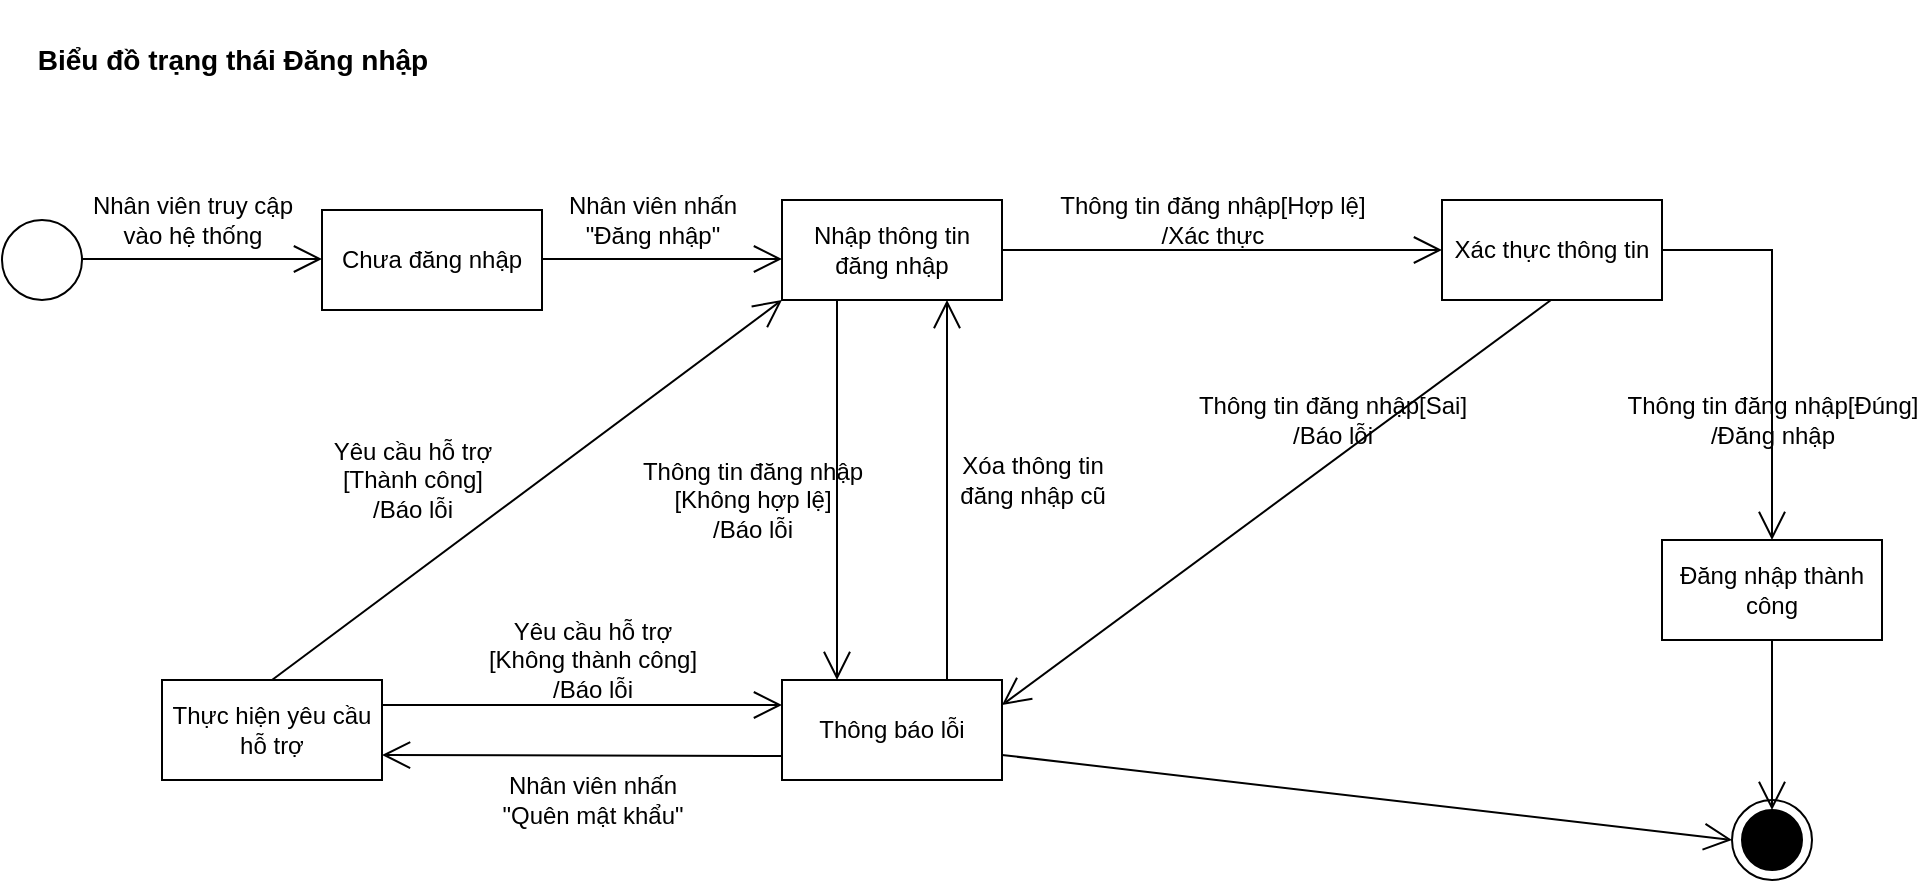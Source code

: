 <mxfile version="23.1.1" type="github">
  <diagram name="Trang-1" id="lZn9iiJqx_FniXreJGbP">
    <mxGraphModel dx="1450" dy="922" grid="1" gridSize="10" guides="1" tooltips="1" connect="1" arrows="1" fold="1" page="0" pageScale="1" pageWidth="827" pageHeight="1169" math="0" shadow="0">
      <root>
        <mxCell id="0" />
        <mxCell id="1" parent="0" />
        <mxCell id="vsukFuNr8FSRCI1odPHn-1" value="Chưa đăng nhập" style="html=1;whiteSpace=wrap;" vertex="1" parent="1">
          <mxGeometry x="120" y="-5" width="110" height="50" as="geometry" />
        </mxCell>
        <mxCell id="vsukFuNr8FSRCI1odPHn-9" value="" style="ellipse;whiteSpace=wrap;html=1;aspect=fixed;" vertex="1" parent="1">
          <mxGeometry x="-40" width="40" height="40" as="geometry" />
        </mxCell>
        <mxCell id="vsukFuNr8FSRCI1odPHn-12" value="" style="endArrow=open;endFill=1;endSize=12;html=1;rounded=0;exitX=0.25;exitY=1;exitDx=0;exitDy=0;entryX=0.25;entryY=0;entryDx=0;entryDy=0;" edge="1" parent="1" source="vsukFuNr8FSRCI1odPHn-22" target="vsukFuNr8FSRCI1odPHn-21">
          <mxGeometry width="160" relative="1" as="geometry">
            <mxPoint x="360" y="40" as="sourcePoint" />
            <mxPoint x="370" y="155" as="targetPoint" />
          </mxGeometry>
        </mxCell>
        <mxCell id="vsukFuNr8FSRCI1odPHn-13" value="" style="group" vertex="1" connectable="0" parent="1">
          <mxGeometry x="825" y="290" width="40" height="40" as="geometry" />
        </mxCell>
        <mxCell id="vsukFuNr8FSRCI1odPHn-10" value="" style="ellipse;whiteSpace=wrap;html=1;aspect=fixed;" vertex="1" parent="vsukFuNr8FSRCI1odPHn-13">
          <mxGeometry width="40" height="40" as="geometry" />
        </mxCell>
        <mxCell id="vsukFuNr8FSRCI1odPHn-11" value="" style="ellipse;whiteSpace=wrap;html=1;aspect=fixed;fillColor=#000000;" vertex="1" parent="vsukFuNr8FSRCI1odPHn-13">
          <mxGeometry x="5" y="5" width="30" height="30" as="geometry" />
        </mxCell>
        <mxCell id="vsukFuNr8FSRCI1odPHn-17" value="" style="endArrow=open;endFill=1;endSize=12;html=1;rounded=0;" edge="1" parent="1">
          <mxGeometry width="160" relative="1" as="geometry">
            <mxPoint y="19.5" as="sourcePoint" />
            <mxPoint x="120" y="19.5" as="targetPoint" />
          </mxGeometry>
        </mxCell>
        <mxCell id="vsukFuNr8FSRCI1odPHn-18" value="&lt;span style=&quot;font-weight: 400;&quot;&gt;Nhân viên truy cập &lt;br&gt;vào hệ thống&lt;/span&gt;" style="text;align=center;fontStyle=1;verticalAlign=middle;spacingLeft=3;spacingRight=3;strokeColor=none;rotatable=0;points=[[0,0.5],[1,0.5]];portConstraint=eastwest;html=1;" vertex="1" parent="1">
          <mxGeometry x="-10" y="-30" width="130" height="60" as="geometry" />
        </mxCell>
        <mxCell id="vsukFuNr8FSRCI1odPHn-19" value="" style="endArrow=open;endFill=1;endSize=12;html=1;rounded=0;" edge="1" parent="1">
          <mxGeometry width="160" relative="1" as="geometry">
            <mxPoint x="230" y="19.5" as="sourcePoint" />
            <mxPoint x="350" y="19.5" as="targetPoint" />
          </mxGeometry>
        </mxCell>
        <mxCell id="vsukFuNr8FSRCI1odPHn-20" value="&lt;span style=&quot;font-weight: 400;&quot;&gt;Nhân viên nhấn &lt;br&gt;&quot;Đăng nhập&quot;&lt;br&gt;&lt;/span&gt;" style="text;align=center;fontStyle=1;verticalAlign=middle;spacingLeft=3;spacingRight=3;strokeColor=none;rotatable=0;points=[[0,0.5],[1,0.5]];portConstraint=eastwest;html=1;" vertex="1" parent="1">
          <mxGeometry x="220" y="-30" width="130" height="60" as="geometry" />
        </mxCell>
        <mxCell id="vsukFuNr8FSRCI1odPHn-21" value="Thông báo lỗi" style="html=1;whiteSpace=wrap;" vertex="1" parent="1">
          <mxGeometry x="350" y="230" width="110" height="50" as="geometry" />
        </mxCell>
        <mxCell id="vsukFuNr8FSRCI1odPHn-22" value="Nhập thông tin&lt;br&gt;đăng nhập" style="html=1;whiteSpace=wrap;" vertex="1" parent="1">
          <mxGeometry x="350" y="-10" width="110" height="50" as="geometry" />
        </mxCell>
        <mxCell id="vsukFuNr8FSRCI1odPHn-23" value="Xác thực thông tin" style="html=1;whiteSpace=wrap;" vertex="1" parent="1">
          <mxGeometry x="680" y="-10" width="110" height="50" as="geometry" />
        </mxCell>
        <mxCell id="vsukFuNr8FSRCI1odPHn-24" value="Đăng nhập thành công" style="html=1;whiteSpace=wrap;" vertex="1" parent="1">
          <mxGeometry x="790" y="160" width="110" height="50" as="geometry" />
        </mxCell>
        <mxCell id="vsukFuNr8FSRCI1odPHn-25" value="" style="endArrow=open;endFill=1;endSize=12;html=1;rounded=0;" edge="1" parent="1" target="vsukFuNr8FSRCI1odPHn-23">
          <mxGeometry width="160" relative="1" as="geometry">
            <mxPoint x="460" y="15" as="sourcePoint" />
            <mxPoint x="580" y="19.5" as="targetPoint" />
          </mxGeometry>
        </mxCell>
        <mxCell id="vsukFuNr8FSRCI1odPHn-26" value="&lt;span style=&quot;font-weight: 400;&quot;&gt;Thông tin đăng nhập[Hợp lệ]&lt;br&gt;/Xác thực&lt;br&gt;&lt;/span&gt;" style="text;align=center;fontStyle=1;verticalAlign=middle;spacingLeft=3;spacingRight=3;strokeColor=none;rotatable=0;points=[[0,0.5],[1,0.5]];portConstraint=eastwest;html=1;" vertex="1" parent="1">
          <mxGeometry x="500" y="-30" width="130" height="60" as="geometry" />
        </mxCell>
        <mxCell id="vsukFuNr8FSRCI1odPHn-28" value="&lt;span style=&quot;font-weight: 400;&quot;&gt;Thông tin đăng nhập&lt;br&gt;[Không hợp lệ]&lt;br&gt;/Báo lỗi&lt;br&gt;&lt;/span&gt;" style="text;align=center;fontStyle=1;verticalAlign=middle;spacingLeft=3;spacingRight=3;strokeColor=none;rotatable=0;points=[[0,0.5],[1,0.5]];portConstraint=eastwest;html=1;" vertex="1" parent="1">
          <mxGeometry x="270" y="110" width="130" height="60" as="geometry" />
        </mxCell>
        <mxCell id="vsukFuNr8FSRCI1odPHn-30" value="" style="endArrow=open;endFill=1;endSize=12;html=1;rounded=0;exitX=0.5;exitY=1;exitDx=0;exitDy=0;entryX=1;entryY=0.25;entryDx=0;entryDy=0;" edge="1" parent="1" target="vsukFuNr8FSRCI1odPHn-21">
          <mxGeometry width="160" relative="1" as="geometry">
            <mxPoint x="734.5" y="40" as="sourcePoint" />
            <mxPoint x="734.5" y="150" as="targetPoint" />
          </mxGeometry>
        </mxCell>
        <mxCell id="vsukFuNr8FSRCI1odPHn-31" value="&lt;span style=&quot;font-weight: 400;&quot;&gt;Thông tin đăng nhập[Đúng]&lt;br&gt;/Đăng nhập&lt;br&gt;&lt;/span&gt;" style="text;align=center;fontStyle=1;verticalAlign=middle;spacingLeft=3;spacingRight=3;strokeColor=none;rotatable=0;points=[[0,0.5],[1,0.5]];portConstraint=eastwest;html=1;" vertex="1" parent="1">
          <mxGeometry x="780" y="70" width="130" height="60" as="geometry" />
        </mxCell>
        <mxCell id="vsukFuNr8FSRCI1odPHn-32" value="" style="endArrow=open;endFill=1;endSize=12;html=1;rounded=0;entryX=0.5;entryY=0;entryDx=0;entryDy=0;" edge="1" parent="1" target="vsukFuNr8FSRCI1odPHn-24">
          <mxGeometry width="160" relative="1" as="geometry">
            <mxPoint x="790" y="15" as="sourcePoint" />
            <mxPoint x="910" y="165" as="targetPoint" />
            <Array as="points">
              <mxPoint x="845" y="15" />
            </Array>
          </mxGeometry>
        </mxCell>
        <mxCell id="vsukFuNr8FSRCI1odPHn-33" value="&lt;span style=&quot;font-weight: 400;&quot;&gt;Thông tin đăng nhập[Sai]&lt;br&gt;/Báo lỗi&lt;br&gt;&lt;/span&gt;" style="text;align=center;fontStyle=1;verticalAlign=middle;spacingLeft=3;spacingRight=3;strokeColor=none;rotatable=0;points=[[0,0.5],[1,0.5]];portConstraint=eastwest;html=1;" vertex="1" parent="1">
          <mxGeometry x="560" y="70" width="130" height="60" as="geometry" />
        </mxCell>
        <mxCell id="vsukFuNr8FSRCI1odPHn-34" value="" style="endArrow=open;endFill=1;endSize=12;html=1;rounded=0;entryX=0.75;entryY=1;entryDx=0;entryDy=0;exitX=0.75;exitY=0;exitDx=0;exitDy=0;" edge="1" parent="1" source="vsukFuNr8FSRCI1odPHn-21" target="vsukFuNr8FSRCI1odPHn-22">
          <mxGeometry width="160" relative="1" as="geometry">
            <mxPoint x="100" y="174.5" as="sourcePoint" />
            <mxPoint x="320" y="174.5" as="targetPoint" />
          </mxGeometry>
        </mxCell>
        <mxCell id="vsukFuNr8FSRCI1odPHn-36" value="&lt;span style=&quot;font-weight: 400;&quot;&gt;Xóa thông tin &lt;br&gt;đăng nhập cũ&lt;br&gt;&lt;/span&gt;" style="text;align=center;fontStyle=1;verticalAlign=middle;spacingLeft=3;spacingRight=3;strokeColor=none;rotatable=0;points=[[0,0.5],[1,0.5]];portConstraint=eastwest;html=1;" vertex="1" parent="1">
          <mxGeometry x="410" y="100" width="130" height="60" as="geometry" />
        </mxCell>
        <mxCell id="vsukFuNr8FSRCI1odPHn-37" value="Thực hiện yêu cầu hỗ trợ" style="html=1;whiteSpace=wrap;" vertex="1" parent="1">
          <mxGeometry x="40" y="230" width="110" height="50" as="geometry" />
        </mxCell>
        <mxCell id="vsukFuNr8FSRCI1odPHn-44" value="" style="endArrow=open;endFill=1;endSize=12;html=1;rounded=0;exitX=0.5;exitY=1;exitDx=0;exitDy=0;entryX=0.5;entryY=0;entryDx=0;entryDy=0;" edge="1" parent="1" source="vsukFuNr8FSRCI1odPHn-24" target="vsukFuNr8FSRCI1odPHn-11">
          <mxGeometry width="160" relative="1" as="geometry">
            <mxPoint x="844.5" y="210" as="sourcePoint" />
            <mxPoint x="840" y="280" as="targetPoint" />
          </mxGeometry>
        </mxCell>
        <mxCell id="vsukFuNr8FSRCI1odPHn-51" value="" style="endArrow=open;endFill=1;endSize=12;html=1;rounded=0;entryX=1;entryY=0.75;entryDx=0;entryDy=0;" edge="1" parent="1" target="vsukFuNr8FSRCI1odPHn-37">
          <mxGeometry width="160" relative="1" as="geometry">
            <mxPoint x="350" y="268" as="sourcePoint" />
            <mxPoint x="220" y="270" as="targetPoint" />
          </mxGeometry>
        </mxCell>
        <mxCell id="vsukFuNr8FSRCI1odPHn-52" value="&lt;span style=&quot;font-weight: 400;&quot;&gt;Nhân viên nhấn &lt;br&gt;&quot;Quên mật khẩu&quot;&lt;br&gt;&lt;/span&gt;" style="text;align=center;fontStyle=1;verticalAlign=middle;spacingLeft=3;spacingRight=3;strokeColor=none;rotatable=0;points=[[0,0.5],[1,0.5]];portConstraint=eastwest;html=1;" vertex="1" parent="1">
          <mxGeometry x="190" y="260" width="130" height="60" as="geometry" />
        </mxCell>
        <mxCell id="vsukFuNr8FSRCI1odPHn-55" value="" style="endArrow=open;endFill=1;endSize=12;html=1;rounded=0;exitX=0.5;exitY=0;exitDx=0;exitDy=0;entryX=0;entryY=1;entryDx=0;entryDy=0;" edge="1" parent="1" source="vsukFuNr8FSRCI1odPHn-37" target="vsukFuNr8FSRCI1odPHn-22">
          <mxGeometry width="160" relative="1" as="geometry">
            <mxPoint x="360" y="278" as="sourcePoint" />
            <mxPoint x="90" y="160" as="targetPoint" />
          </mxGeometry>
        </mxCell>
        <mxCell id="vsukFuNr8FSRCI1odPHn-56" value="" style="endArrow=open;endFill=1;endSize=12;html=1;rounded=0;entryX=0;entryY=0.25;entryDx=0;entryDy=0;exitX=1;exitY=0.25;exitDx=0;exitDy=0;" edge="1" parent="1" source="vsukFuNr8FSRCI1odPHn-37" target="vsukFuNr8FSRCI1odPHn-21">
          <mxGeometry width="160" relative="1" as="geometry">
            <mxPoint x="105" y="240" as="sourcePoint" />
            <mxPoint x="105" y="165" as="targetPoint" />
          </mxGeometry>
        </mxCell>
        <mxCell id="vsukFuNr8FSRCI1odPHn-57" value="&lt;span style=&quot;font-weight: 400;&quot;&gt;Yêu cầu hỗ trợ&lt;br&gt;[Không thành công]&lt;br&gt;/Báo lỗi&lt;br&gt;&lt;/span&gt;" style="text;align=center;fontStyle=1;verticalAlign=middle;spacingLeft=3;spacingRight=3;strokeColor=none;rotatable=0;points=[[0,0.5],[1,0.5]];portConstraint=eastwest;html=1;" vertex="1" parent="1">
          <mxGeometry x="190" y="190" width="130" height="60" as="geometry" />
        </mxCell>
        <mxCell id="vsukFuNr8FSRCI1odPHn-58" value="&lt;span style=&quot;font-weight: 400;&quot;&gt;Yêu cầu hỗ trợ&lt;br&gt;[Thành công]&lt;br&gt;/Báo lỗi&lt;br&gt;&lt;/span&gt;" style="text;align=center;fontStyle=1;verticalAlign=middle;spacingLeft=3;spacingRight=3;strokeColor=none;rotatable=0;points=[[0,0.5],[1,0.5]];portConstraint=eastwest;html=1;" vertex="1" parent="1">
          <mxGeometry x="100" y="100" width="130" height="60" as="geometry" />
        </mxCell>
        <mxCell id="vsukFuNr8FSRCI1odPHn-59" value="" style="endArrow=open;endFill=1;endSize=12;html=1;rounded=0;entryX=0;entryY=0.5;entryDx=0;entryDy=0;exitX=1;exitY=0.75;exitDx=0;exitDy=0;" edge="1" parent="1" source="vsukFuNr8FSRCI1odPHn-21" target="vsukFuNr8FSRCI1odPHn-10">
          <mxGeometry width="160" relative="1" as="geometry">
            <mxPoint x="443" y="240" as="sourcePoint" />
            <mxPoint x="443" y="50" as="targetPoint" />
          </mxGeometry>
        </mxCell>
        <mxCell id="vsukFuNr8FSRCI1odPHn-60" value="&lt;font style=&quot;font-size: 14px;&quot;&gt;Biểu đồ trạng thái Đăng nhập&lt;/font&gt;" style="text;align=center;fontStyle=1;verticalAlign=middle;spacingLeft=3;spacingRight=3;strokeColor=none;rotatable=0;points=[[0,0.5],[1,0.5]];portConstraint=eastwest;html=1;" vertex="1" parent="1">
          <mxGeometry x="10" y="-110" width="130" height="60" as="geometry" />
        </mxCell>
      </root>
    </mxGraphModel>
  </diagram>
</mxfile>
